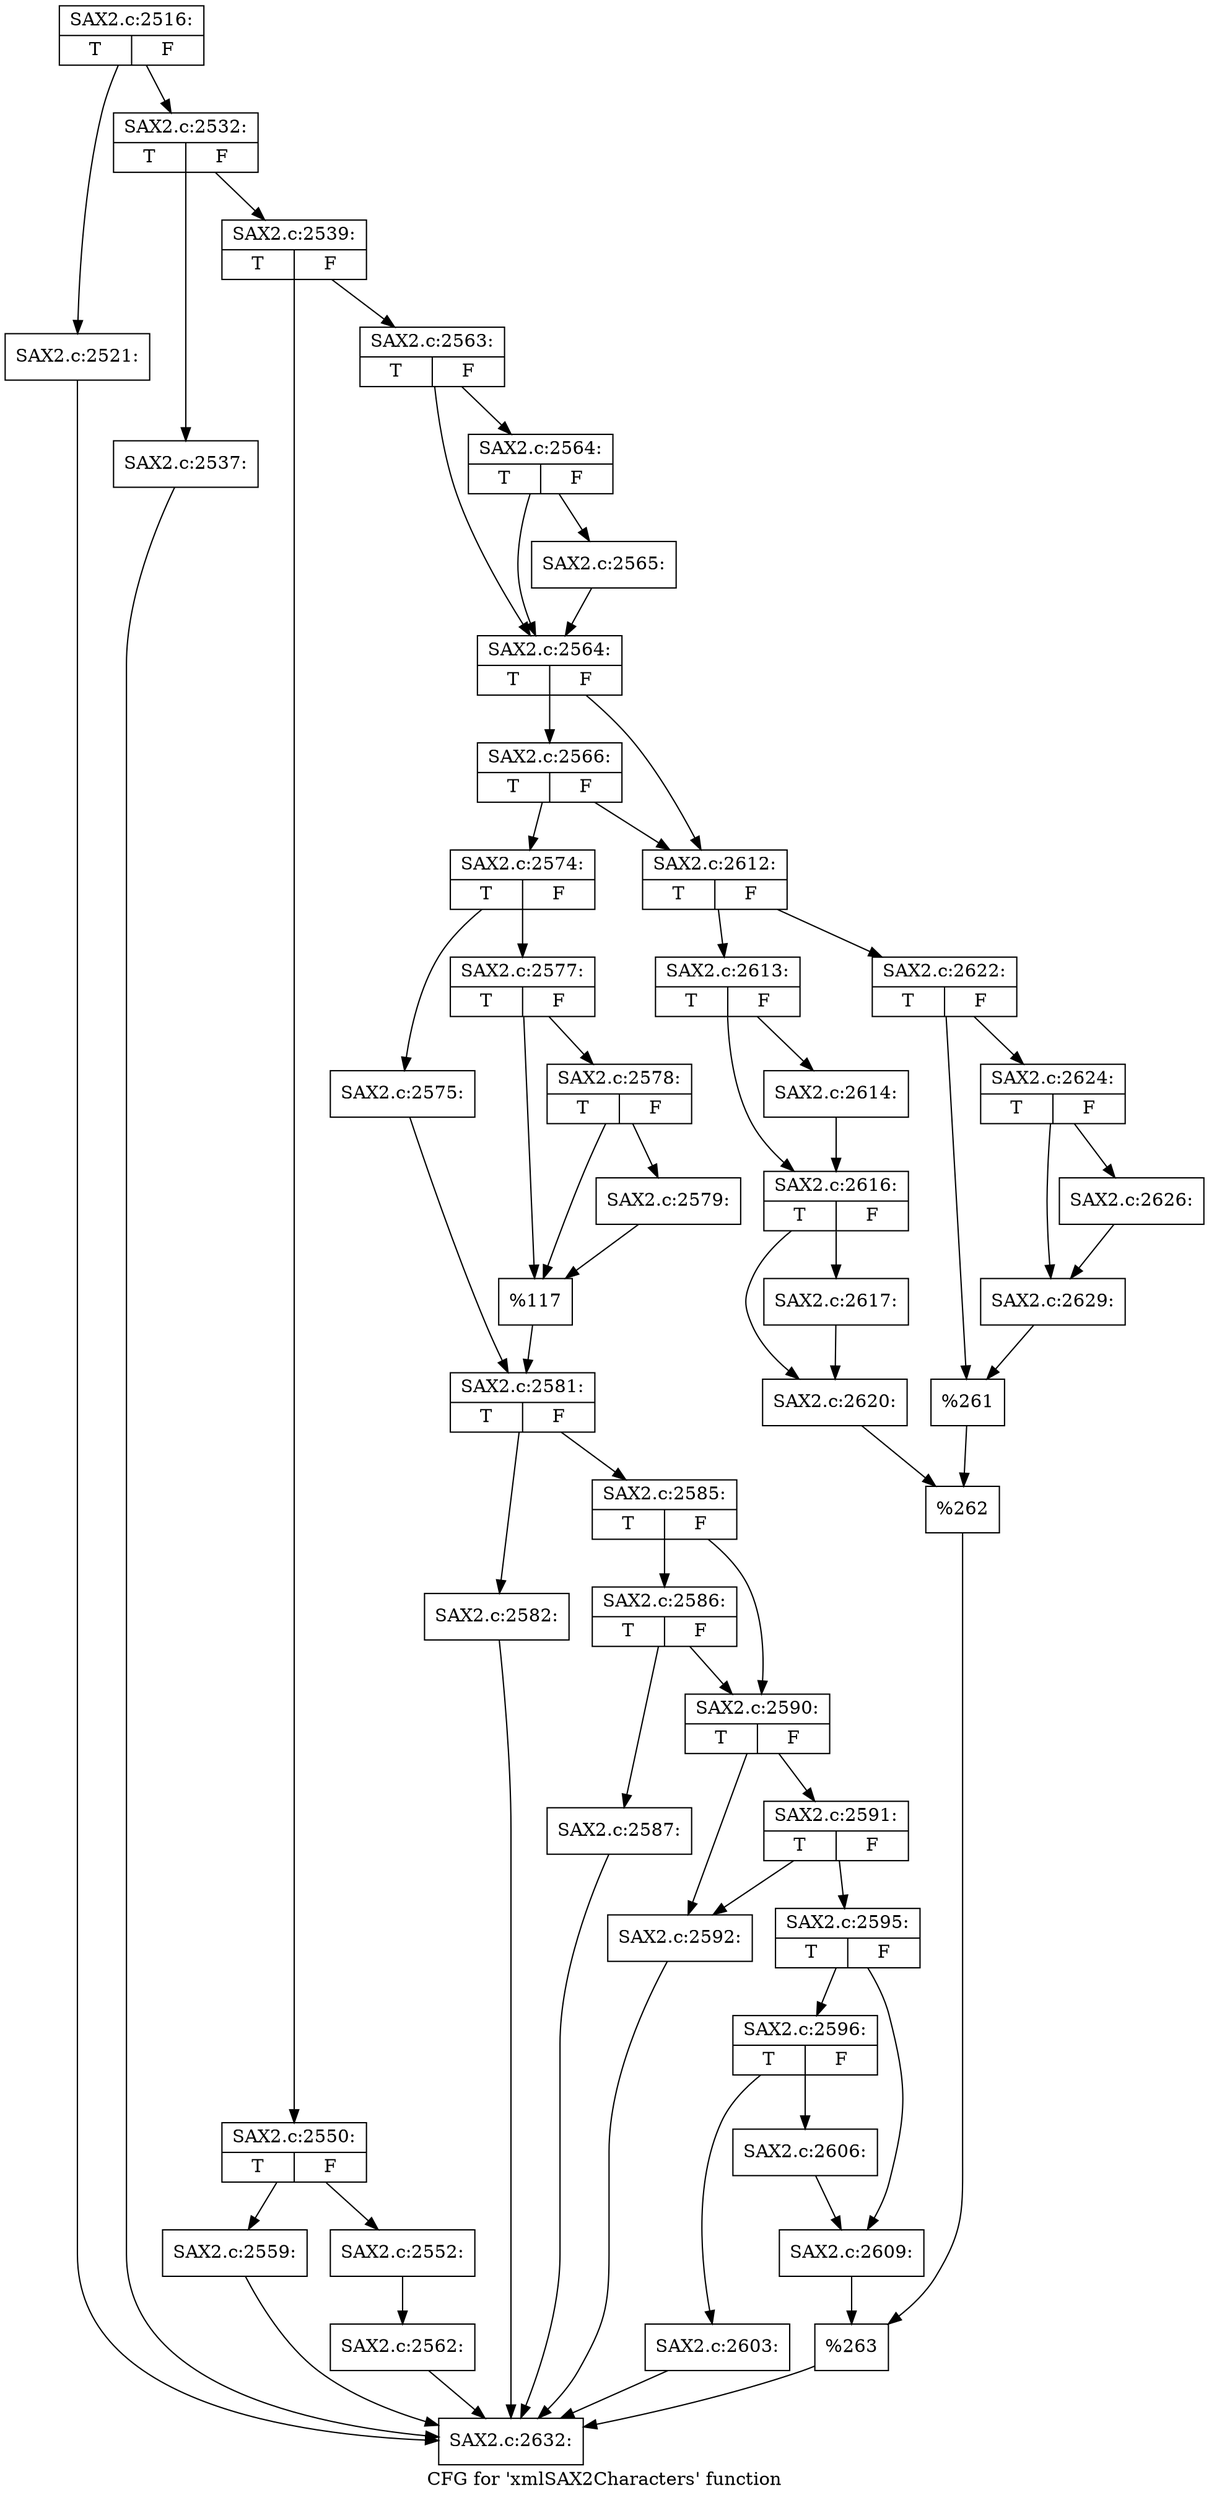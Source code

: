 digraph "CFG for 'xmlSAX2Characters' function" {
	label="CFG for 'xmlSAX2Characters' function";

	Node0x426e760 [shape=record,label="{SAX2.c:2516:|{<s0>T|<s1>F}}"];
	Node0x426e760 -> Node0x4278b60;
	Node0x426e760 -> Node0x4278bb0;
	Node0x4278b60 [shape=record,label="{SAX2.c:2521:}"];
	Node0x4278b60 -> Node0x4279980;
	Node0x4278bb0 [shape=record,label="{SAX2.c:2532:|{<s0>T|<s1>F}}"];
	Node0x4278bb0 -> Node0x4278f60;
	Node0x4278bb0 -> Node0x4278fb0;
	Node0x4278f60 [shape=record,label="{SAX2.c:2537:}"];
	Node0x4278f60 -> Node0x4279980;
	Node0x4278fb0 [shape=record,label="{SAX2.c:2539:|{<s0>T|<s1>F}}"];
	Node0x4278fb0 -> Node0x4279930;
	Node0x4278fb0 -> Node0x42799d0;
	Node0x4279930 [shape=record,label="{SAX2.c:2550:|{<s0>T|<s1>F}}"];
	Node0x4279930 -> Node0x427a640;
	Node0x4279930 -> Node0x427abb0;
	Node0x427a640 [shape=record,label="{SAX2.c:2552:}"];
	Node0x427a640 -> Node0x4202870;
	Node0x427abb0 [shape=record,label="{SAX2.c:2559:}"];
	Node0x427abb0 -> Node0x4279980;
	Node0x4202870 [shape=record,label="{SAX2.c:2562:}"];
	Node0x4202870 -> Node0x4279980;
	Node0x42799d0 [shape=record,label="{SAX2.c:2563:|{<s0>T|<s1>F}}"];
	Node0x42799d0 -> Node0x427cb80;
	Node0x42799d0 -> Node0x427cae0;
	Node0x427cb80 [shape=record,label="{SAX2.c:2564:|{<s0>T|<s1>F}}"];
	Node0x427cb80 -> Node0x427cb30;
	Node0x427cb80 -> Node0x427cae0;
	Node0x427cb30 [shape=record,label="{SAX2.c:2565:}"];
	Node0x427cb30 -> Node0x427cae0;
	Node0x427cae0 [shape=record,label="{SAX2.c:2564:|{<s0>T|<s1>F}}"];
	Node0x427cae0 -> Node0x427d890;
	Node0x427cae0 -> Node0x427d840;
	Node0x427d890 [shape=record,label="{SAX2.c:2566:|{<s0>T|<s1>F}}"];
	Node0x427d890 -> Node0x427d190;
	Node0x427d890 -> Node0x427d840;
	Node0x427d190 [shape=record,label="{SAX2.c:2574:|{<s0>T|<s1>F}}"];
	Node0x427d190 -> Node0x427df00;
	Node0x427d190 -> Node0x427dfa0;
	Node0x427df00 [shape=record,label="{SAX2.c:2575:}"];
	Node0x427df00 -> Node0x427df50;
	Node0x427dfa0 [shape=record,label="{SAX2.c:2577:|{<s0>T|<s1>F}}"];
	Node0x427dfa0 -> Node0x427edd0;
	Node0x427dfa0 -> Node0x427ed80;
	Node0x427edd0 [shape=record,label="{SAX2.c:2578:|{<s0>T|<s1>F}}"];
	Node0x427edd0 -> Node0x427ed30;
	Node0x427edd0 -> Node0x427ed80;
	Node0x427ed30 [shape=record,label="{SAX2.c:2579:}"];
	Node0x427ed30 -> Node0x427ed80;
	Node0x427ed80 [shape=record,label="{%117}"];
	Node0x427ed80 -> Node0x427df50;
	Node0x427df50 [shape=record,label="{SAX2.c:2581:|{<s0>T|<s1>F}}"];
	Node0x427df50 -> Node0x4280050;
	Node0x427df50 -> Node0x42800a0;
	Node0x4280050 [shape=record,label="{SAX2.c:2582:}"];
	Node0x4280050 -> Node0x4279980;
	Node0x42800a0 [shape=record,label="{SAX2.c:2585:|{<s0>T|<s1>F}}"];
	Node0x42800a0 -> Node0x4280950;
	Node0x42800a0 -> Node0x4280900;
	Node0x4280950 [shape=record,label="{SAX2.c:2586:|{<s0>T|<s1>F}}"];
	Node0x4280950 -> Node0x42808b0;
	Node0x4280950 -> Node0x4280900;
	Node0x42808b0 [shape=record,label="{SAX2.c:2587:}"];
	Node0x42808b0 -> Node0x4279980;
	Node0x4280900 [shape=record,label="{SAX2.c:2590:|{<s0>T|<s1>F}}"];
	Node0x4280900 -> Node0x4281a90;
	Node0x4280900 -> Node0x4281b30;
	Node0x4281b30 [shape=record,label="{SAX2.c:2591:|{<s0>T|<s1>F}}"];
	Node0x4281b30 -> Node0x4281a90;
	Node0x4281b30 -> Node0x4281ae0;
	Node0x4281a90 [shape=record,label="{SAX2.c:2592:}"];
	Node0x4281a90 -> Node0x4279980;
	Node0x4281ae0 [shape=record,label="{SAX2.c:2595:|{<s0>T|<s1>F}}"];
	Node0x4281ae0 -> Node0x4282cf0;
	Node0x4281ae0 -> Node0x4282d40;
	Node0x4282cf0 [shape=record,label="{SAX2.c:2596:|{<s0>T|<s1>F}}"];
	Node0x4282cf0 -> Node0x4284640;
	Node0x4282cf0 -> Node0x4284690;
	Node0x4284640 [shape=record,label="{SAX2.c:2603:}"];
	Node0x4284640 -> Node0x4279980;
	Node0x4284690 [shape=record,label="{SAX2.c:2606:}"];
	Node0x4284690 -> Node0x4282d40;
	Node0x4282d40 [shape=record,label="{SAX2.c:2609:}"];
	Node0x4282d40 -> Node0x427d7f0;
	Node0x427d840 [shape=record,label="{SAX2.c:2612:|{<s0>T|<s1>F}}"];
	Node0x427d840 -> Node0x42859b0;
	Node0x427d840 -> Node0x4286610;
	Node0x42859b0 [shape=record,label="{SAX2.c:2613:|{<s0>T|<s1>F}}"];
	Node0x42859b0 -> Node0x4286910;
	Node0x42859b0 -> Node0x4286960;
	Node0x4286910 [shape=record,label="{SAX2.c:2614:}"];
	Node0x4286910 -> Node0x4286960;
	Node0x4286960 [shape=record,label="{SAX2.c:2616:|{<s0>T|<s1>F}}"];
	Node0x4286960 -> Node0x42872a0;
	Node0x4286960 -> Node0x4287910;
	Node0x42872a0 [shape=record,label="{SAX2.c:2617:}"];
	Node0x42872a0 -> Node0x4287910;
	Node0x4287910 [shape=record,label="{SAX2.c:2620:}"];
	Node0x4287910 -> Node0x42865c0;
	Node0x4286610 [shape=record,label="{SAX2.c:2622:|{<s0>T|<s1>F}}"];
	Node0x4286610 -> Node0x42881f0;
	Node0x4286610 -> Node0x4288e10;
	Node0x42881f0 [shape=record,label="{SAX2.c:2624:|{<s0>T|<s1>F}}"];
	Node0x42881f0 -> Node0x4289410;
	Node0x42881f0 -> Node0x4289460;
	Node0x4289410 [shape=record,label="{SAX2.c:2626:}"];
	Node0x4289410 -> Node0x4289460;
	Node0x4289460 [shape=record,label="{SAX2.c:2629:}"];
	Node0x4289460 -> Node0x4288e10;
	Node0x4288e10 [shape=record,label="{%261}"];
	Node0x4288e10 -> Node0x42865c0;
	Node0x42865c0 [shape=record,label="{%262}"];
	Node0x42865c0 -> Node0x427d7f0;
	Node0x427d7f0 [shape=record,label="{%263}"];
	Node0x427d7f0 -> Node0x4279980;
	Node0x4279980 [shape=record,label="{SAX2.c:2632:}"];
}
